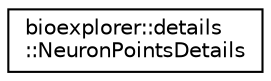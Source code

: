digraph "Graphical Class Hierarchy"
{
 // LATEX_PDF_SIZE
  edge [fontname="Helvetica",fontsize="10",labelfontname="Helvetica",labelfontsize="10"];
  node [fontname="Helvetica",fontsize="10",shape=record];
  rankdir="LR";
  Node0 [label="bioexplorer::details\l::NeuronPointsDetails",height=0.2,width=0.4,color="black", fillcolor="white", style="filled",URL="$d0/d6e/structbioexplorer_1_1details_1_1NeuronPointsDetails.html",tooltip=" "];
}

